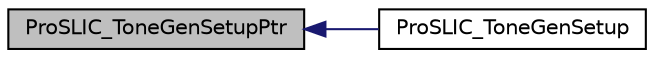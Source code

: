 digraph "ProSLIC_ToneGenSetupPtr"
{
  edge [fontname="Helvetica",fontsize="10",labelfontname="Helvetica",labelfontsize="10"];
  node [fontname="Helvetica",fontsize="10",shape=record];
  rankdir="LR";
  Node1 [label="ProSLIC_ToneGenSetupPtr",height=0.2,width=0.4,color="black", fillcolor="grey75", style="filled", fontcolor="black"];
  Node1 -> Node2 [dir="back",color="midnightblue",fontsize="10",style="solid",fontname="Helvetica"];
  Node2 [label="ProSLIC_ToneGenSetup",height=0.2,width=0.4,color="black", fillcolor="white", style="filled",URL="$group___t_o_n_e___g_e_n.html#ga9f720717703657768d878d58a53dd303",tooltip="Configure the tone generator to the given preset (see your constants header file for exact value to u..."];
}

